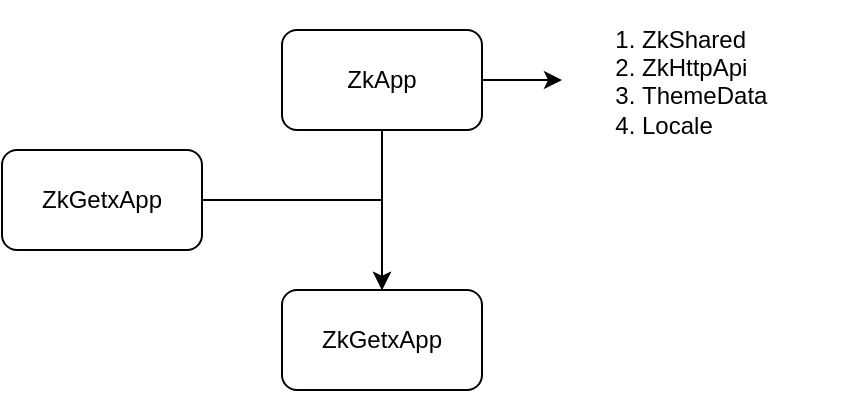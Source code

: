 <mxfile version="12.2.4" pages="1"><diagram id="sJbFmcRmp-XOxEeDrpWQ" name="第 1 页"><mxGraphModel dx="663" dy="549" grid="1" gridSize="10" guides="1" tooltips="1" connect="1" arrows="1" fold="1" page="1" pageScale="1" pageWidth="1169" pageHeight="1654" math="0" shadow="0"><root><mxCell id="0"/><mxCell id="1" parent="0"/><mxCell id="4" value="" style="edgeStyle=orthogonalEdgeStyle;rounded=0;orthogonalLoop=1;jettySize=auto;html=1;" edge="1" parent="1" source="2" target="3"><mxGeometry relative="1" as="geometry"/></mxCell><mxCell id="12" value="" style="edgeStyle=orthogonalEdgeStyle;rounded=0;orthogonalLoop=1;jettySize=auto;html=1;entryX=0;entryY=0.5;entryDx=0;entryDy=0;" edge="1" parent="1" source="2" target="14"><mxGeometry relative="1" as="geometry"><mxPoint x="370" y="135" as="targetPoint"/></mxGeometry></mxCell><mxCell id="2" value="ZkApp" style="rounded=1;whiteSpace=wrap;html=1;" vertex="1" parent="1"><mxGeometry x="200" y="110" width="100" height="50" as="geometry"/></mxCell><mxCell id="3" value="ZkGetxApp" style="rounded=1;whiteSpace=wrap;html=1;" vertex="1" parent="1"><mxGeometry x="200" y="240" width="100" height="50" as="geometry"/></mxCell><mxCell id="7" value="" style="edgeStyle=orthogonalEdgeStyle;rounded=0;orthogonalLoop=1;jettySize=auto;html=1;entryX=0.5;entryY=0;entryDx=0;entryDy=0;" edge="1" parent="1" source="5" target="3"><mxGeometry relative="1" as="geometry"><mxPoint x="110" y="290" as="targetPoint"/></mxGeometry></mxCell><mxCell id="5" value="ZkGetxApp" style="rounded=1;whiteSpace=wrap;html=1;" vertex="1" parent="1"><mxGeometry x="60" y="170" width="100" height="50" as="geometry"/></mxCell><mxCell id="14" value="&lt;ol style=&quot;font-size: 12px&quot;&gt;&lt;li style=&quot;font-size: 12px&quot;&gt;ZkShared&lt;/li&gt;&lt;li style=&quot;font-size: 12px&quot;&gt;ZkHttpApi&lt;/li&gt;&lt;li style=&quot;font-size: 12px&quot;&gt;ThemeData&lt;/li&gt;&lt;li style=&quot;font-size: 12px&quot;&gt;Locale&lt;/li&gt;&lt;/ol&gt;" style="text;strokeColor=none;fillColor=none;html=1;whiteSpace=wrap;verticalAlign=middle;overflow=hidden;fontSize=12;align=left;spacing=0;" vertex="1" parent="1"><mxGeometry x="340" y="95" width="150" height="80" as="geometry"/></mxCell></root></mxGraphModel></diagram></mxfile>